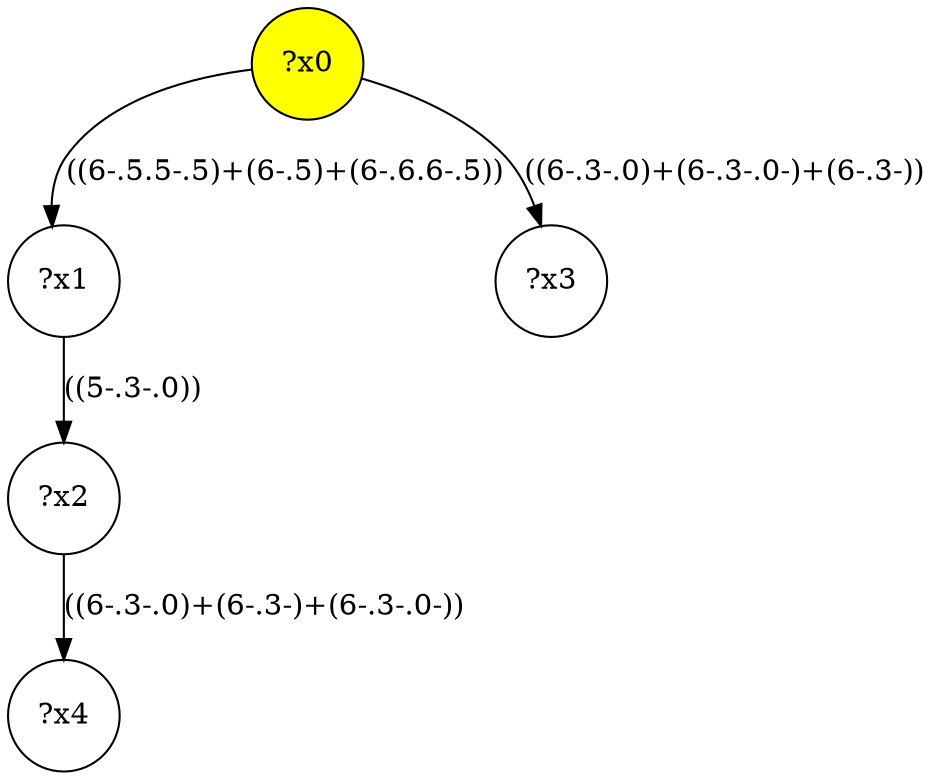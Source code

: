 digraph g {
	x0 [fillcolor="yellow", style="filled," shape=circle, label="?x0"];
	x1 [shape=circle, label="?x1"];
	x0 -> x1 [label="((6-.5.5-.5)+(6-.5)+(6-.6.6-.5))"];
	x2 [shape=circle, label="?x2"];
	x1 -> x2 [label="((5-.3-.0))"];
	x3 [shape=circle, label="?x3"];
	x0 -> x3 [label="((6-.3-.0)+(6-.3-.0-)+(6-.3-))"];
	x4 [shape=circle, label="?x4"];
	x2 -> x4 [label="((6-.3-.0)+(6-.3-)+(6-.3-.0-))"];
}
